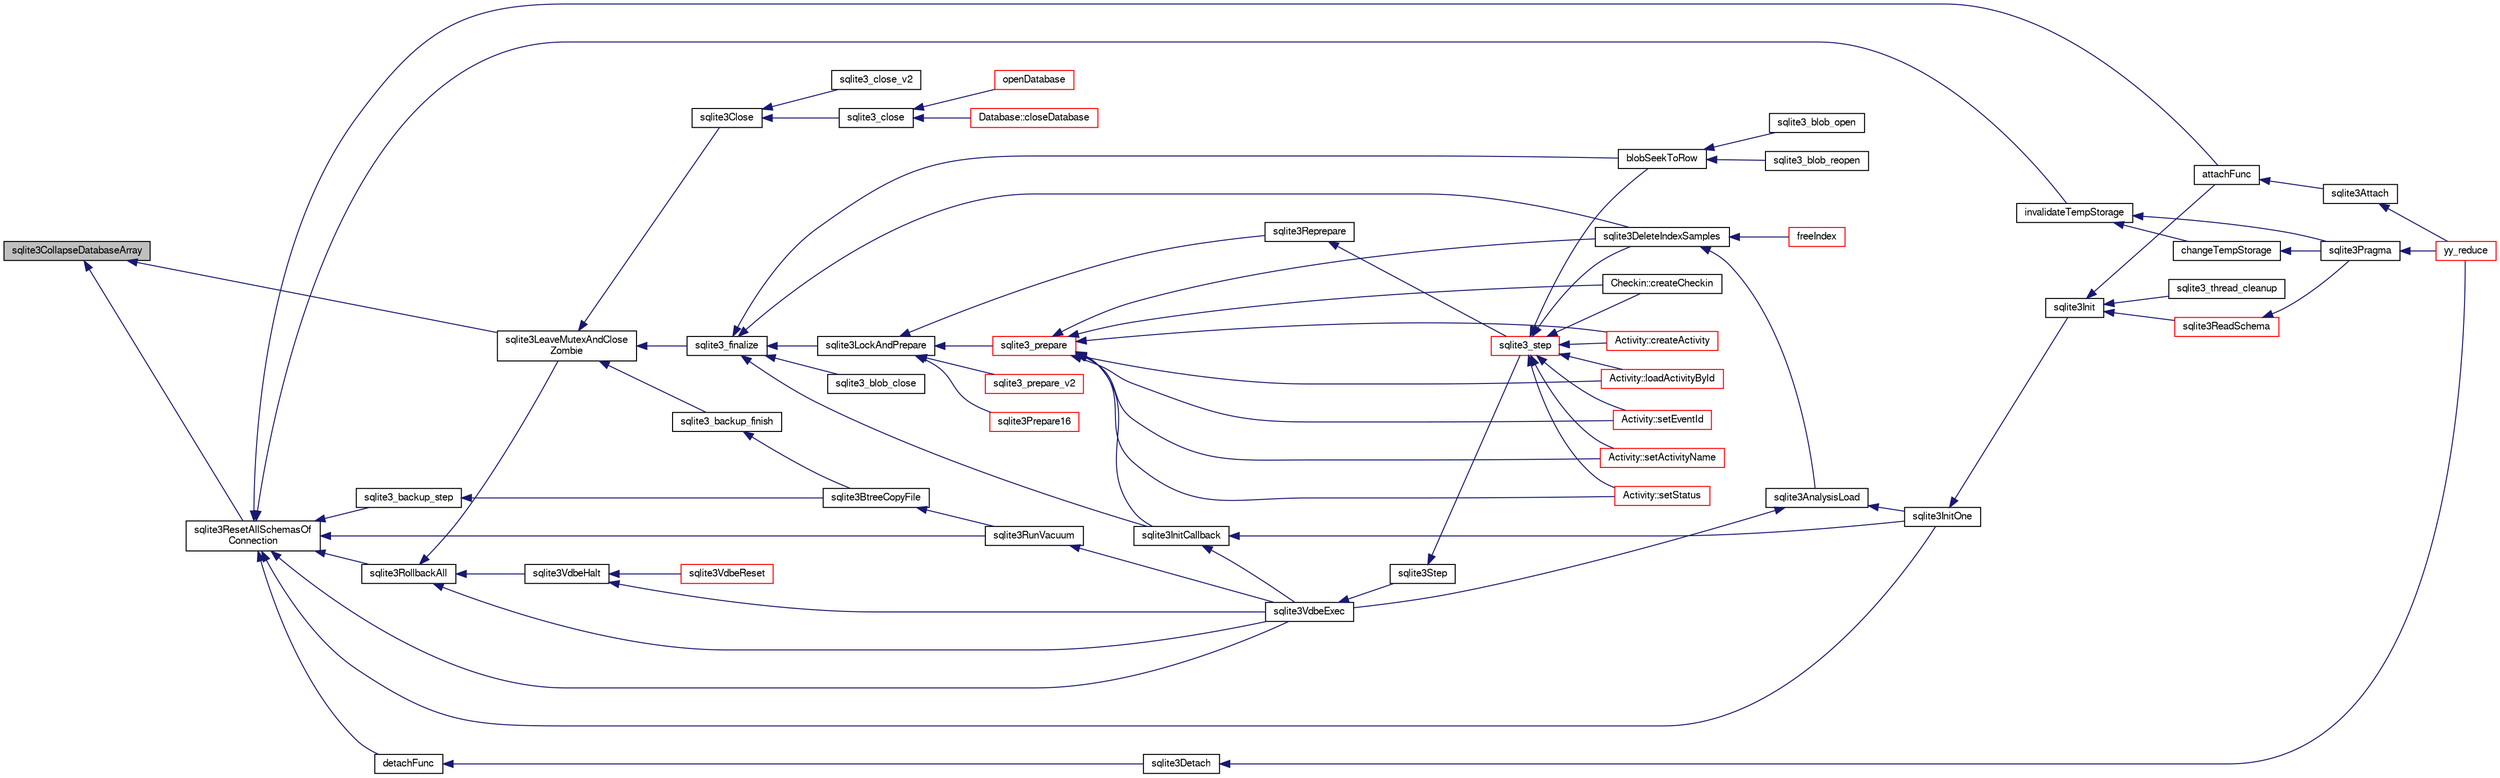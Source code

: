 digraph "sqlite3CollapseDatabaseArray"
{
  edge [fontname="FreeSans",fontsize="10",labelfontname="FreeSans",labelfontsize="10"];
  node [fontname="FreeSans",fontsize="10",shape=record];
  rankdir="LR";
  Node479520 [label="sqlite3CollapseDatabaseArray",height=0.2,width=0.4,color="black", fillcolor="grey75", style="filled", fontcolor="black"];
  Node479520 -> Node479521 [dir="back",color="midnightblue",fontsize="10",style="solid",fontname="FreeSans"];
  Node479521 [label="sqlite3ResetAllSchemasOf\lConnection",height=0.2,width=0.4,color="black", fillcolor="white", style="filled",URL="$sqlite3_8c.html#a2fc0d7e9d7e688a2a81ea4775dd12e33"];
  Node479521 -> Node479522 [dir="back",color="midnightblue",fontsize="10",style="solid",fontname="FreeSans"];
  Node479522 [label="sqlite3_backup_step",height=0.2,width=0.4,color="black", fillcolor="white", style="filled",URL="$sqlite3_8h.html#a1699b75e98d082eebc465a9e64c35269"];
  Node479522 -> Node479523 [dir="back",color="midnightblue",fontsize="10",style="solid",fontname="FreeSans"];
  Node479523 [label="sqlite3BtreeCopyFile",height=0.2,width=0.4,color="black", fillcolor="white", style="filled",URL="$sqlite3_8c.html#a4d9e19a79f0d5c1dfcef0bd137ae83f9"];
  Node479523 -> Node479524 [dir="back",color="midnightblue",fontsize="10",style="solid",fontname="FreeSans"];
  Node479524 [label="sqlite3RunVacuum",height=0.2,width=0.4,color="black", fillcolor="white", style="filled",URL="$sqlite3_8c.html#a5e83ddc7b3e7e8e79ad5d1fc92de1d2f"];
  Node479524 -> Node479525 [dir="back",color="midnightblue",fontsize="10",style="solid",fontname="FreeSans"];
  Node479525 [label="sqlite3VdbeExec",height=0.2,width=0.4,color="black", fillcolor="white", style="filled",URL="$sqlite3_8c.html#a8ce40a614bdc56719c4d642b1e4dfb21"];
  Node479525 -> Node479526 [dir="back",color="midnightblue",fontsize="10",style="solid",fontname="FreeSans"];
  Node479526 [label="sqlite3Step",height=0.2,width=0.4,color="black", fillcolor="white", style="filled",URL="$sqlite3_8c.html#a3f2872e873e2758a4beedad1d5113554"];
  Node479526 -> Node479527 [dir="back",color="midnightblue",fontsize="10",style="solid",fontname="FreeSans"];
  Node479527 [label="sqlite3_step",height=0.2,width=0.4,color="red", fillcolor="white", style="filled",URL="$sqlite3_8h.html#ac1e491ce36b7471eb28387f7d3c74334"];
  Node479527 -> Node479528 [dir="back",color="midnightblue",fontsize="10",style="solid",fontname="FreeSans"];
  Node479528 [label="Activity::createActivity",height=0.2,width=0.4,color="red", fillcolor="white", style="filled",URL="$classActivity.html#a813cc5e52c14ab49b39014c134e3425b"];
  Node479527 -> Node479531 [dir="back",color="midnightblue",fontsize="10",style="solid",fontname="FreeSans"];
  Node479531 [label="Activity::loadActivityById",height=0.2,width=0.4,color="red", fillcolor="white", style="filled",URL="$classActivity.html#abe4ffb4f08a47212ebf9013259d9e7fd"];
  Node479527 -> Node479533 [dir="back",color="midnightblue",fontsize="10",style="solid",fontname="FreeSans"];
  Node479533 [label="Activity::setEventId",height=0.2,width=0.4,color="red", fillcolor="white", style="filled",URL="$classActivity.html#adb1d0fd0d08f473e068f0a4086bfa9ca"];
  Node479527 -> Node479534 [dir="back",color="midnightblue",fontsize="10",style="solid",fontname="FreeSans"];
  Node479534 [label="Activity::setActivityName",height=0.2,width=0.4,color="red", fillcolor="white", style="filled",URL="$classActivity.html#a62dc3737b33915a36086f9dd26d16a81"];
  Node479527 -> Node479535 [dir="back",color="midnightblue",fontsize="10",style="solid",fontname="FreeSans"];
  Node479535 [label="Activity::setStatus",height=0.2,width=0.4,color="red", fillcolor="white", style="filled",URL="$classActivity.html#af618135a7738f4d2a7ee147a8ef912ea"];
  Node479527 -> Node479536 [dir="back",color="midnightblue",fontsize="10",style="solid",fontname="FreeSans"];
  Node479536 [label="Checkin::createCheckin",height=0.2,width=0.4,color="black", fillcolor="white", style="filled",URL="$classCheckin.html#a4e40acdf7fff0e607f6de4f24f3a163c"];
  Node479527 -> Node479546 [dir="back",color="midnightblue",fontsize="10",style="solid",fontname="FreeSans"];
  Node479546 [label="blobSeekToRow",height=0.2,width=0.4,color="black", fillcolor="white", style="filled",URL="$sqlite3_8c.html#afff57e13332b98c8a44a7cebe38962ab"];
  Node479546 -> Node479547 [dir="back",color="midnightblue",fontsize="10",style="solid",fontname="FreeSans"];
  Node479547 [label="sqlite3_blob_open",height=0.2,width=0.4,color="black", fillcolor="white", style="filled",URL="$sqlite3_8h.html#adb8ad839a5bdd62a43785132bc7dd518"];
  Node479546 -> Node479548 [dir="back",color="midnightblue",fontsize="10",style="solid",fontname="FreeSans"];
  Node479548 [label="sqlite3_blob_reopen",height=0.2,width=0.4,color="black", fillcolor="white", style="filled",URL="$sqlite3_8h.html#abc77c24fdc0150138490359a94360f7e"];
  Node479527 -> Node479549 [dir="back",color="midnightblue",fontsize="10",style="solid",fontname="FreeSans"];
  Node479549 [label="sqlite3DeleteIndexSamples",height=0.2,width=0.4,color="black", fillcolor="white", style="filled",URL="$sqlite3_8c.html#aaeda0302fbf61397ec009f65bed047ef"];
  Node479549 -> Node479550 [dir="back",color="midnightblue",fontsize="10",style="solid",fontname="FreeSans"];
  Node479550 [label="sqlite3AnalysisLoad",height=0.2,width=0.4,color="black", fillcolor="white", style="filled",URL="$sqlite3_8c.html#a48a2301c27e1d3d68708b9b8761b5a01"];
  Node479550 -> Node479525 [dir="back",color="midnightblue",fontsize="10",style="solid",fontname="FreeSans"];
  Node479550 -> Node479551 [dir="back",color="midnightblue",fontsize="10",style="solid",fontname="FreeSans"];
  Node479551 [label="sqlite3InitOne",height=0.2,width=0.4,color="black", fillcolor="white", style="filled",URL="$sqlite3_8c.html#ac4318b25df65269906b0379251fe9b85"];
  Node479551 -> Node479552 [dir="back",color="midnightblue",fontsize="10",style="solid",fontname="FreeSans"];
  Node479552 [label="sqlite3Init",height=0.2,width=0.4,color="black", fillcolor="white", style="filled",URL="$sqlite3_8c.html#aed74e3dc765631a833f522f425ff5a48"];
  Node479552 -> Node479553 [dir="back",color="midnightblue",fontsize="10",style="solid",fontname="FreeSans"];
  Node479553 [label="attachFunc",height=0.2,width=0.4,color="black", fillcolor="white", style="filled",URL="$sqlite3_8c.html#a69cb751a7da501b9a0aa37e0d7c3eaf7"];
  Node479553 -> Node479554 [dir="back",color="midnightblue",fontsize="10",style="solid",fontname="FreeSans"];
  Node479554 [label="sqlite3Attach",height=0.2,width=0.4,color="black", fillcolor="white", style="filled",URL="$sqlite3_8c.html#ae0907fe0b43cc1b4c7e6a16213e8546f"];
  Node479554 -> Node479555 [dir="back",color="midnightblue",fontsize="10",style="solid",fontname="FreeSans"];
  Node479555 [label="yy_reduce",height=0.2,width=0.4,color="red", fillcolor="white", style="filled",URL="$sqlite3_8c.html#a7c419a9b25711c666a9a2449ef377f14"];
  Node479552 -> Node479557 [dir="back",color="midnightblue",fontsize="10",style="solid",fontname="FreeSans"];
  Node479557 [label="sqlite3ReadSchema",height=0.2,width=0.4,color="red", fillcolor="white", style="filled",URL="$sqlite3_8c.html#ac41a97f30334f7d35b2b5713097eca90"];
  Node479557 -> Node479603 [dir="back",color="midnightblue",fontsize="10",style="solid",fontname="FreeSans"];
  Node479603 [label="sqlite3Pragma",height=0.2,width=0.4,color="black", fillcolor="white", style="filled",URL="$sqlite3_8c.html#a111391370f58f8e6a6eca51fd34d62ed"];
  Node479603 -> Node479555 [dir="back",color="midnightblue",fontsize="10",style="solid",fontname="FreeSans"];
  Node479552 -> Node479651 [dir="back",color="midnightblue",fontsize="10",style="solid",fontname="FreeSans"];
  Node479651 [label="sqlite3_thread_cleanup",height=0.2,width=0.4,color="black", fillcolor="white", style="filled",URL="$sqlite3_8h.html#a34980c829db84f02e1a1599063469f06"];
  Node479549 -> Node479652 [dir="back",color="midnightblue",fontsize="10",style="solid",fontname="FreeSans"];
  Node479652 [label="freeIndex",height=0.2,width=0.4,color="red", fillcolor="white", style="filled",URL="$sqlite3_8c.html#a00907c99c18d5bcb9d0b38c077146c31"];
  Node479521 -> Node479525 [dir="back",color="midnightblue",fontsize="10",style="solid",fontname="FreeSans"];
  Node479521 -> Node479553 [dir="back",color="midnightblue",fontsize="10",style="solid",fontname="FreeSans"];
  Node479521 -> Node479770 [dir="back",color="midnightblue",fontsize="10",style="solid",fontname="FreeSans"];
  Node479770 [label="detachFunc",height=0.2,width=0.4,color="black", fillcolor="white", style="filled",URL="$sqlite3_8c.html#a2b3dd04cb87abd088926ab0082a60b77"];
  Node479770 -> Node479597 [dir="back",color="midnightblue",fontsize="10",style="solid",fontname="FreeSans"];
  Node479597 [label="sqlite3Detach",height=0.2,width=0.4,color="black", fillcolor="white", style="filled",URL="$sqlite3_8c.html#ab1a5a0b01c7560aef5e0b8603a68747d"];
  Node479597 -> Node479555 [dir="back",color="midnightblue",fontsize="10",style="solid",fontname="FreeSans"];
  Node479521 -> Node479771 [dir="back",color="midnightblue",fontsize="10",style="solid",fontname="FreeSans"];
  Node479771 [label="invalidateTempStorage",height=0.2,width=0.4,color="black", fillcolor="white", style="filled",URL="$sqlite3_8c.html#a759777a1eb3c3e96a5af94932b39e69a"];
  Node479771 -> Node479772 [dir="back",color="midnightblue",fontsize="10",style="solid",fontname="FreeSans"];
  Node479772 [label="changeTempStorage",height=0.2,width=0.4,color="black", fillcolor="white", style="filled",URL="$sqlite3_8c.html#abd43abe0a0959a45c786b9865ed52904"];
  Node479772 -> Node479603 [dir="back",color="midnightblue",fontsize="10",style="solid",fontname="FreeSans"];
  Node479771 -> Node479603 [dir="back",color="midnightblue",fontsize="10",style="solid",fontname="FreeSans"];
  Node479521 -> Node479551 [dir="back",color="midnightblue",fontsize="10",style="solid",fontname="FreeSans"];
  Node479521 -> Node479524 [dir="back",color="midnightblue",fontsize="10",style="solid",fontname="FreeSans"];
  Node479521 -> Node479773 [dir="back",color="midnightblue",fontsize="10",style="solid",fontname="FreeSans"];
  Node479773 [label="sqlite3RollbackAll",height=0.2,width=0.4,color="black", fillcolor="white", style="filled",URL="$sqlite3_8c.html#ad902dd388d73208539f557962e3fe6bb"];
  Node479773 -> Node479774 [dir="back",color="midnightblue",fontsize="10",style="solid",fontname="FreeSans"];
  Node479774 [label="sqlite3VdbeHalt",height=0.2,width=0.4,color="black", fillcolor="white", style="filled",URL="$sqlite3_8c.html#a8d1d99703d999190fbc35ecc981cb709"];
  Node479774 -> Node479775 [dir="back",color="midnightblue",fontsize="10",style="solid",fontname="FreeSans"];
  Node479775 [label="sqlite3VdbeReset",height=0.2,width=0.4,color="red", fillcolor="white", style="filled",URL="$sqlite3_8c.html#a315a913742f7267f90d46d41446353b1"];
  Node479774 -> Node479525 [dir="back",color="midnightblue",fontsize="10",style="solid",fontname="FreeSans"];
  Node479773 -> Node479525 [dir="back",color="midnightblue",fontsize="10",style="solid",fontname="FreeSans"];
  Node479773 -> Node479741 [dir="back",color="midnightblue",fontsize="10",style="solid",fontname="FreeSans"];
  Node479741 [label="sqlite3LeaveMutexAndClose\lZombie",height=0.2,width=0.4,color="black", fillcolor="white", style="filled",URL="$sqlite3_8c.html#afe3a37c29dcb0fe9fc15fe07a3976f59"];
  Node479741 -> Node479742 [dir="back",color="midnightblue",fontsize="10",style="solid",fontname="FreeSans"];
  Node479742 [label="sqlite3_backup_finish",height=0.2,width=0.4,color="black", fillcolor="white", style="filled",URL="$sqlite3_8h.html#a176857dd58d99be53b6d7305533e0048"];
  Node479742 -> Node479523 [dir="back",color="midnightblue",fontsize="10",style="solid",fontname="FreeSans"];
  Node479741 -> Node479743 [dir="back",color="midnightblue",fontsize="10",style="solid",fontname="FreeSans"];
  Node479743 [label="sqlite3_finalize",height=0.2,width=0.4,color="black", fillcolor="white", style="filled",URL="$sqlite3_8h.html#a801195c0f771d40bb4be1e40f3b88945"];
  Node479743 -> Node479546 [dir="back",color="midnightblue",fontsize="10",style="solid",fontname="FreeSans"];
  Node479743 -> Node479744 [dir="back",color="midnightblue",fontsize="10",style="solid",fontname="FreeSans"];
  Node479744 [label="sqlite3_blob_close",height=0.2,width=0.4,color="black", fillcolor="white", style="filled",URL="$sqlite3_8h.html#a8885ae884821e14e1e4501183c5833d6"];
  Node479743 -> Node479549 [dir="back",color="midnightblue",fontsize="10",style="solid",fontname="FreeSans"];
  Node479743 -> Node479708 [dir="back",color="midnightblue",fontsize="10",style="solid",fontname="FreeSans"];
  Node479708 [label="sqlite3InitCallback",height=0.2,width=0.4,color="black", fillcolor="white", style="filled",URL="$sqlite3_8c.html#a5183ff3c8b5311c7332250013ee018b3"];
  Node479708 -> Node479525 [dir="back",color="midnightblue",fontsize="10",style="solid",fontname="FreeSans"];
  Node479708 -> Node479551 [dir="back",color="midnightblue",fontsize="10",style="solid",fontname="FreeSans"];
  Node479743 -> Node479705 [dir="back",color="midnightblue",fontsize="10",style="solid",fontname="FreeSans"];
  Node479705 [label="sqlite3LockAndPrepare",height=0.2,width=0.4,color="black", fillcolor="white", style="filled",URL="$sqlite3_8c.html#a5db1ec5589aa2b02c6d979211a8789bd"];
  Node479705 -> Node479706 [dir="back",color="midnightblue",fontsize="10",style="solid",fontname="FreeSans"];
  Node479706 [label="sqlite3Reprepare",height=0.2,width=0.4,color="black", fillcolor="white", style="filled",URL="$sqlite3_8c.html#a7e2f7299cc947d07e782f6ac561fa937"];
  Node479706 -> Node479527 [dir="back",color="midnightblue",fontsize="10",style="solid",fontname="FreeSans"];
  Node479705 -> Node479707 [dir="back",color="midnightblue",fontsize="10",style="solid",fontname="FreeSans"];
  Node479707 [label="sqlite3_prepare",height=0.2,width=0.4,color="red", fillcolor="white", style="filled",URL="$sqlite3_8h.html#a8c39e7b9dbeff01f0a399b46d4b29f1c"];
  Node479707 -> Node479528 [dir="back",color="midnightblue",fontsize="10",style="solid",fontname="FreeSans"];
  Node479707 -> Node479531 [dir="back",color="midnightblue",fontsize="10",style="solid",fontname="FreeSans"];
  Node479707 -> Node479533 [dir="back",color="midnightblue",fontsize="10",style="solid",fontname="FreeSans"];
  Node479707 -> Node479534 [dir="back",color="midnightblue",fontsize="10",style="solid",fontname="FreeSans"];
  Node479707 -> Node479535 [dir="back",color="midnightblue",fontsize="10",style="solid",fontname="FreeSans"];
  Node479707 -> Node479536 [dir="back",color="midnightblue",fontsize="10",style="solid",fontname="FreeSans"];
  Node479707 -> Node479549 [dir="back",color="midnightblue",fontsize="10",style="solid",fontname="FreeSans"];
  Node479707 -> Node479708 [dir="back",color="midnightblue",fontsize="10",style="solid",fontname="FreeSans"];
  Node479705 -> Node479716 [dir="back",color="midnightblue",fontsize="10",style="solid",fontname="FreeSans"];
  Node479716 [label="sqlite3_prepare_v2",height=0.2,width=0.4,color="red", fillcolor="white", style="filled",URL="$sqlite3_8h.html#a85d4203bb54c984c5325c2f5b3664985"];
  Node479705 -> Node479719 [dir="back",color="midnightblue",fontsize="10",style="solid",fontname="FreeSans"];
  Node479719 [label="sqlite3Prepare16",height=0.2,width=0.4,color="red", fillcolor="white", style="filled",URL="$sqlite3_8c.html#a5842e6724b91885125f83c438da1f15b"];
  Node479741 -> Node479745 [dir="back",color="midnightblue",fontsize="10",style="solid",fontname="FreeSans"];
  Node479745 [label="sqlite3Close",height=0.2,width=0.4,color="black", fillcolor="white", style="filled",URL="$sqlite3_8c.html#aa9f2e73837bba8d721dbde0964ffce11"];
  Node479745 -> Node479746 [dir="back",color="midnightblue",fontsize="10",style="solid",fontname="FreeSans"];
  Node479746 [label="sqlite3_close",height=0.2,width=0.4,color="black", fillcolor="white", style="filled",URL="$sqlite3_8h.html#ac43c9032fc6ef3b2a231dc3a9fa44b2d"];
  Node479746 -> Node479747 [dir="back",color="midnightblue",fontsize="10",style="solid",fontname="FreeSans"];
  Node479747 [label="Database::closeDatabase",height=0.2,width=0.4,color="red", fillcolor="white", style="filled",URL="$classDatabase.html#a46102d6a468364377fbb410eb1866897"];
  Node479746 -> Node479737 [dir="back",color="midnightblue",fontsize="10",style="solid",fontname="FreeSans"];
  Node479737 [label="openDatabase",height=0.2,width=0.4,color="red", fillcolor="white", style="filled",URL="$sqlite3_8c.html#a6a9c3bc3a64234e863413f41db473758"];
  Node479745 -> Node479749 [dir="back",color="midnightblue",fontsize="10",style="solid",fontname="FreeSans"];
  Node479749 [label="sqlite3_close_v2",height=0.2,width=0.4,color="black", fillcolor="white", style="filled",URL="$sqlite3_8h.html#ad2cb8462eaba28b4c8410ef55a4282b4"];
  Node479520 -> Node479741 [dir="back",color="midnightblue",fontsize="10",style="solid",fontname="FreeSans"];
}
